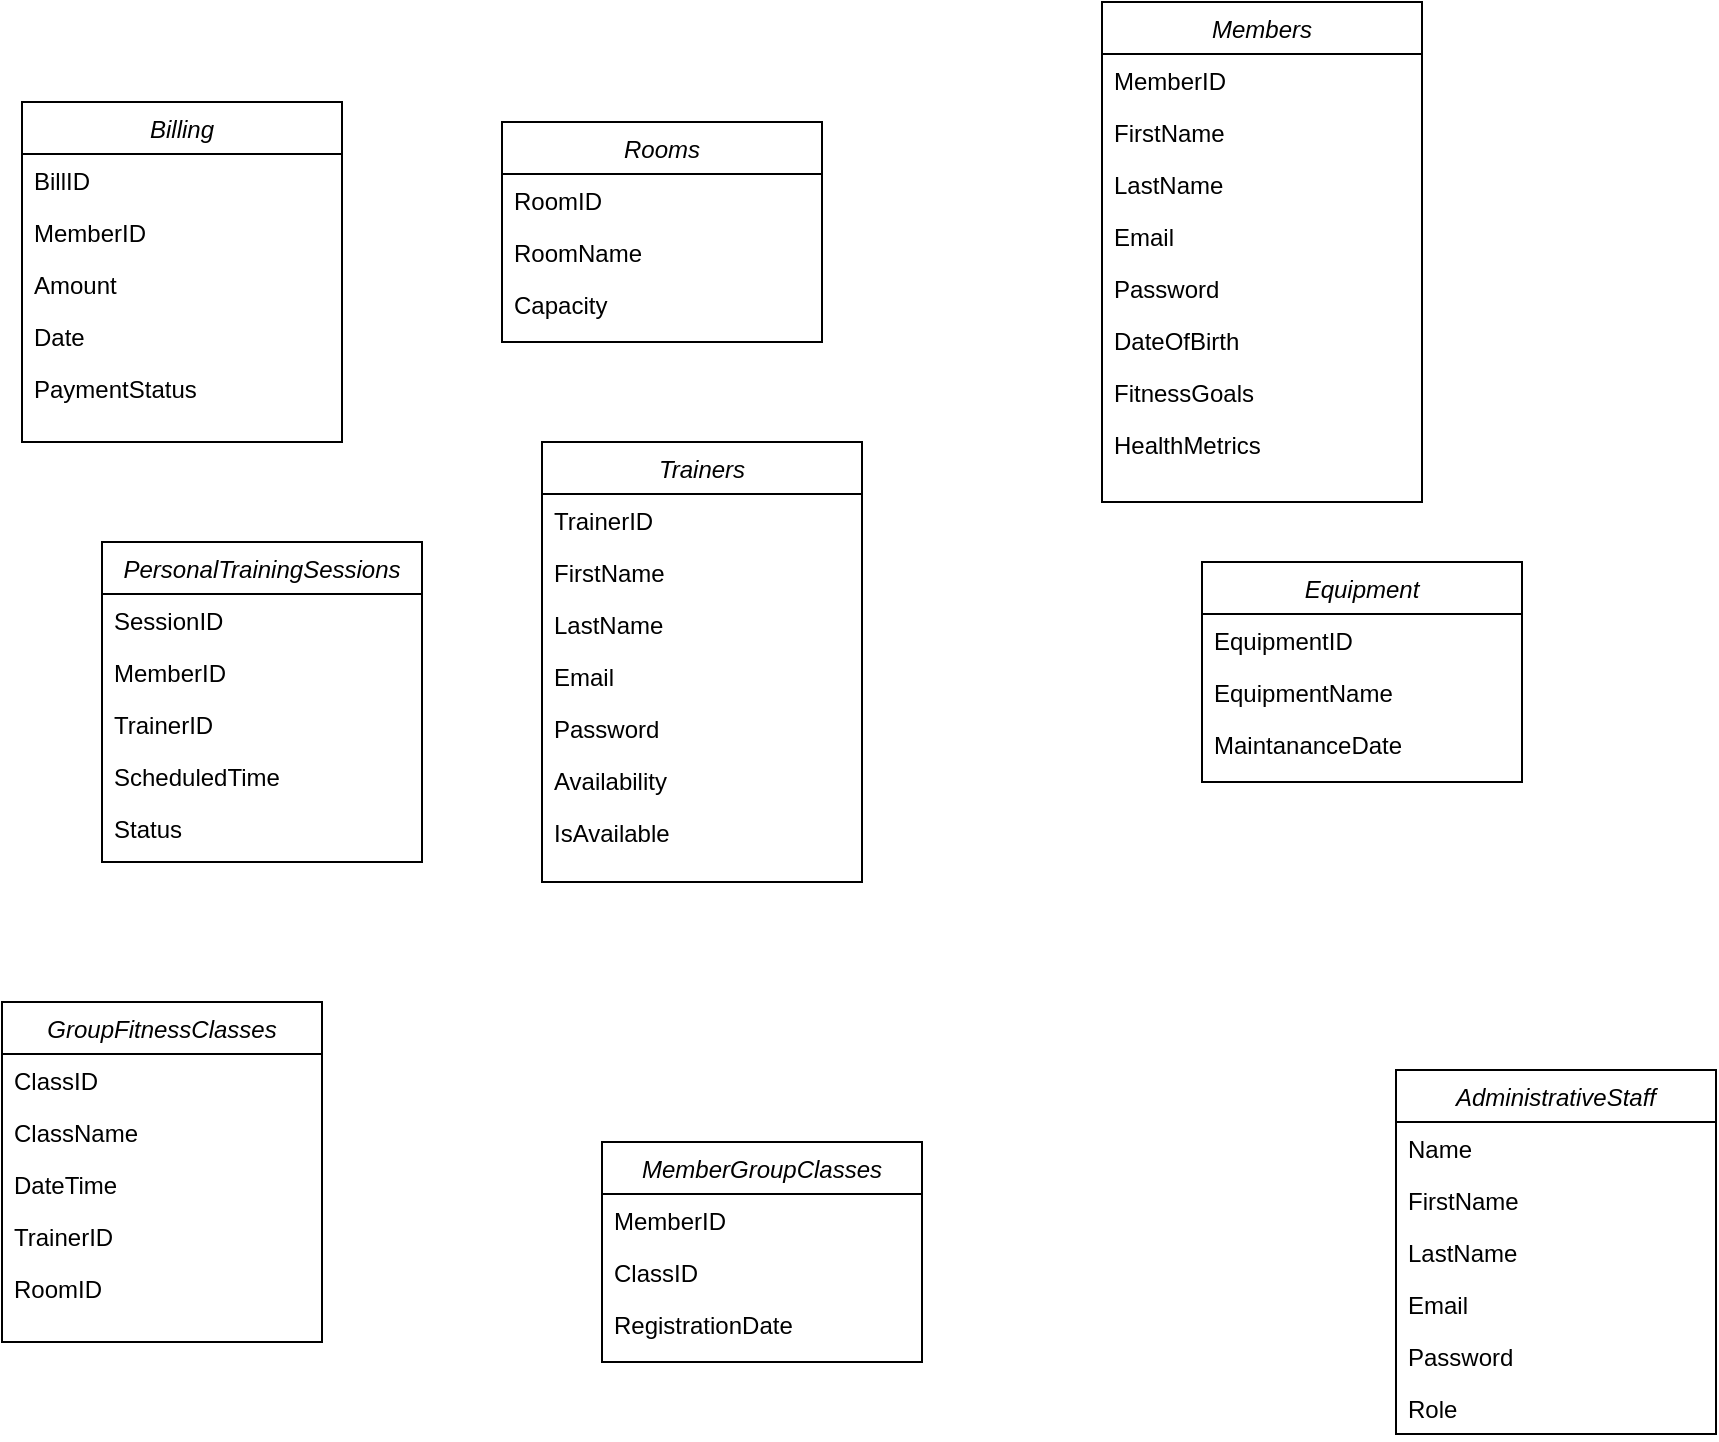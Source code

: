 <mxfile version="24.2.2" type="device">
  <diagram id="C5RBs43oDa-KdzZeNtuy" name="Page-1">
    <mxGraphModel dx="1289" dy="942" grid="1" gridSize="10" guides="1" tooltips="1" connect="1" arrows="1" fold="1" page="1" pageScale="1" pageWidth="1654" pageHeight="1169" math="0" shadow="0">
      <root>
        <mxCell id="WIyWlLk6GJQsqaUBKTNV-0" />
        <mxCell id="WIyWlLk6GJQsqaUBKTNV-1" parent="WIyWlLk6GJQsqaUBKTNV-0" />
        <mxCell id="zkfFHV4jXpPFQw0GAbJ--0" value="Rooms" style="swimlane;fontStyle=2;align=center;verticalAlign=top;childLayout=stackLayout;horizontal=1;startSize=26;horizontalStack=0;resizeParent=1;resizeLast=0;collapsible=1;marginBottom=0;rounded=0;shadow=0;strokeWidth=1;" parent="WIyWlLk6GJQsqaUBKTNV-1" vertex="1">
          <mxGeometry x="300" y="90" width="160" height="110" as="geometry">
            <mxRectangle x="230" y="140" width="160" height="26" as="alternateBounds" />
          </mxGeometry>
        </mxCell>
        <mxCell id="zkfFHV4jXpPFQw0GAbJ--1" value="RoomID" style="text;align=left;verticalAlign=top;spacingLeft=4;spacingRight=4;overflow=hidden;rotatable=0;points=[[0,0.5],[1,0.5]];portConstraint=eastwest;" parent="zkfFHV4jXpPFQw0GAbJ--0" vertex="1">
          <mxGeometry y="26" width="160" height="26" as="geometry" />
        </mxCell>
        <mxCell id="zkfFHV4jXpPFQw0GAbJ--2" value="RoomName" style="text;align=left;verticalAlign=top;spacingLeft=4;spacingRight=4;overflow=hidden;rotatable=0;points=[[0,0.5],[1,0.5]];portConstraint=eastwest;rounded=0;shadow=0;html=0;" parent="zkfFHV4jXpPFQw0GAbJ--0" vertex="1">
          <mxGeometry y="52" width="160" height="26" as="geometry" />
        </mxCell>
        <mxCell id="zkfFHV4jXpPFQw0GAbJ--3" value="Capacity" style="text;align=left;verticalAlign=top;spacingLeft=4;spacingRight=4;overflow=hidden;rotatable=0;points=[[0,0.5],[1,0.5]];portConstraint=eastwest;rounded=0;shadow=0;html=0;" parent="zkfFHV4jXpPFQw0GAbJ--0" vertex="1">
          <mxGeometry y="78" width="160" height="26" as="geometry" />
        </mxCell>
        <mxCell id="oK631P8TpG3E1e_rXetV-6" value="Members" style="swimlane;fontStyle=2;align=center;verticalAlign=top;childLayout=stackLayout;horizontal=1;startSize=26;horizontalStack=0;resizeParent=1;resizeLast=0;collapsible=1;marginBottom=0;rounded=0;shadow=0;strokeWidth=1;" vertex="1" parent="WIyWlLk6GJQsqaUBKTNV-1">
          <mxGeometry x="600" y="30" width="160" height="250" as="geometry">
            <mxRectangle x="230" y="140" width="160" height="26" as="alternateBounds" />
          </mxGeometry>
        </mxCell>
        <mxCell id="oK631P8TpG3E1e_rXetV-7" value="MemberID" style="text;align=left;verticalAlign=top;spacingLeft=4;spacingRight=4;overflow=hidden;rotatable=0;points=[[0,0.5],[1,0.5]];portConstraint=eastwest;" vertex="1" parent="oK631P8TpG3E1e_rXetV-6">
          <mxGeometry y="26" width="160" height="26" as="geometry" />
        </mxCell>
        <mxCell id="oK631P8TpG3E1e_rXetV-8" value="FirstName" style="text;align=left;verticalAlign=top;spacingLeft=4;spacingRight=4;overflow=hidden;rotatable=0;points=[[0,0.5],[1,0.5]];portConstraint=eastwest;rounded=0;shadow=0;html=0;" vertex="1" parent="oK631P8TpG3E1e_rXetV-6">
          <mxGeometry y="52" width="160" height="26" as="geometry" />
        </mxCell>
        <mxCell id="oK631P8TpG3E1e_rXetV-9" value="LastName" style="text;align=left;verticalAlign=top;spacingLeft=4;spacingRight=4;overflow=hidden;rotatable=0;points=[[0,0.5],[1,0.5]];portConstraint=eastwest;rounded=0;shadow=0;html=0;" vertex="1" parent="oK631P8TpG3E1e_rXetV-6">
          <mxGeometry y="78" width="160" height="26" as="geometry" />
        </mxCell>
        <mxCell id="oK631P8TpG3E1e_rXetV-38" value="Email" style="text;align=left;verticalAlign=top;spacingLeft=4;spacingRight=4;overflow=hidden;rotatable=0;points=[[0,0.5],[1,0.5]];portConstraint=eastwest;rounded=0;shadow=0;html=0;" vertex="1" parent="oK631P8TpG3E1e_rXetV-6">
          <mxGeometry y="104" width="160" height="26" as="geometry" />
        </mxCell>
        <mxCell id="oK631P8TpG3E1e_rXetV-39" value="Password" style="text;align=left;verticalAlign=top;spacingLeft=4;spacingRight=4;overflow=hidden;rotatable=0;points=[[0,0.5],[1,0.5]];portConstraint=eastwest;rounded=0;shadow=0;html=0;" vertex="1" parent="oK631P8TpG3E1e_rXetV-6">
          <mxGeometry y="130" width="160" height="26" as="geometry" />
        </mxCell>
        <mxCell id="oK631P8TpG3E1e_rXetV-40" value="DateOfBirth&#xa;" style="text;align=left;verticalAlign=top;spacingLeft=4;spacingRight=4;overflow=hidden;rotatable=0;points=[[0,0.5],[1,0.5]];portConstraint=eastwest;rounded=0;shadow=0;html=0;" vertex="1" parent="oK631P8TpG3E1e_rXetV-6">
          <mxGeometry y="156" width="160" height="26" as="geometry" />
        </mxCell>
        <mxCell id="oK631P8TpG3E1e_rXetV-41" value="FitnessGoals" style="text;align=left;verticalAlign=top;spacingLeft=4;spacingRight=4;overflow=hidden;rotatable=0;points=[[0,0.5],[1,0.5]];portConstraint=eastwest;rounded=0;shadow=0;html=0;" vertex="1" parent="oK631P8TpG3E1e_rXetV-6">
          <mxGeometry y="182" width="160" height="26" as="geometry" />
        </mxCell>
        <mxCell id="oK631P8TpG3E1e_rXetV-48" value="HealthMetrics" style="text;align=left;verticalAlign=top;spacingLeft=4;spacingRight=4;overflow=hidden;rotatable=0;points=[[0,0.5],[1,0.5]];portConstraint=eastwest;rounded=0;shadow=0;html=0;" vertex="1" parent="oK631P8TpG3E1e_rXetV-6">
          <mxGeometry y="208" width="160" height="26" as="geometry" />
        </mxCell>
        <mxCell id="oK631P8TpG3E1e_rXetV-10" value="Trainers" style="swimlane;fontStyle=2;align=center;verticalAlign=top;childLayout=stackLayout;horizontal=1;startSize=26;horizontalStack=0;resizeParent=1;resizeLast=0;collapsible=1;marginBottom=0;rounded=0;shadow=0;strokeWidth=1;" vertex="1" parent="WIyWlLk6GJQsqaUBKTNV-1">
          <mxGeometry x="320" y="250" width="160" height="220" as="geometry">
            <mxRectangle x="230" y="140" width="160" height="26" as="alternateBounds" />
          </mxGeometry>
        </mxCell>
        <mxCell id="oK631P8TpG3E1e_rXetV-11" value="TrainerID" style="text;align=left;verticalAlign=top;spacingLeft=4;spacingRight=4;overflow=hidden;rotatable=0;points=[[0,0.5],[1,0.5]];portConstraint=eastwest;" vertex="1" parent="oK631P8TpG3E1e_rXetV-10">
          <mxGeometry y="26" width="160" height="26" as="geometry" />
        </mxCell>
        <mxCell id="oK631P8TpG3E1e_rXetV-12" value="FirstName" style="text;align=left;verticalAlign=top;spacingLeft=4;spacingRight=4;overflow=hidden;rotatable=0;points=[[0,0.5],[1,0.5]];portConstraint=eastwest;rounded=0;shadow=0;html=0;" vertex="1" parent="oK631P8TpG3E1e_rXetV-10">
          <mxGeometry y="52" width="160" height="26" as="geometry" />
        </mxCell>
        <mxCell id="oK631P8TpG3E1e_rXetV-13" value="LastName" style="text;align=left;verticalAlign=top;spacingLeft=4;spacingRight=4;overflow=hidden;rotatable=0;points=[[0,0.5],[1,0.5]];portConstraint=eastwest;rounded=0;shadow=0;html=0;" vertex="1" parent="oK631P8TpG3E1e_rXetV-10">
          <mxGeometry y="78" width="160" height="26" as="geometry" />
        </mxCell>
        <mxCell id="oK631P8TpG3E1e_rXetV-49" value="Email" style="text;align=left;verticalAlign=top;spacingLeft=4;spacingRight=4;overflow=hidden;rotatable=0;points=[[0,0.5],[1,0.5]];portConstraint=eastwest;rounded=0;shadow=0;html=0;" vertex="1" parent="oK631P8TpG3E1e_rXetV-10">
          <mxGeometry y="104" width="160" height="26" as="geometry" />
        </mxCell>
        <mxCell id="oK631P8TpG3E1e_rXetV-50" value="Password" style="text;align=left;verticalAlign=top;spacingLeft=4;spacingRight=4;overflow=hidden;rotatable=0;points=[[0,0.5],[1,0.5]];portConstraint=eastwest;rounded=0;shadow=0;html=0;" vertex="1" parent="oK631P8TpG3E1e_rXetV-10">
          <mxGeometry y="130" width="160" height="26" as="geometry" />
        </mxCell>
        <mxCell id="oK631P8TpG3E1e_rXetV-51" value="Availability" style="text;align=left;verticalAlign=top;spacingLeft=4;spacingRight=4;overflow=hidden;rotatable=0;points=[[0,0.5],[1,0.5]];portConstraint=eastwest;rounded=0;shadow=0;html=0;" vertex="1" parent="oK631P8TpG3E1e_rXetV-10">
          <mxGeometry y="156" width="160" height="26" as="geometry" />
        </mxCell>
        <mxCell id="oK631P8TpG3E1e_rXetV-52" value="IsAvailable" style="text;align=left;verticalAlign=top;spacingLeft=4;spacingRight=4;overflow=hidden;rotatable=0;points=[[0,0.5],[1,0.5]];portConstraint=eastwest;rounded=0;shadow=0;html=0;" vertex="1" parent="oK631P8TpG3E1e_rXetV-10">
          <mxGeometry y="182" width="160" height="26" as="geometry" />
        </mxCell>
        <mxCell id="oK631P8TpG3E1e_rXetV-14" value="Equipment" style="swimlane;fontStyle=2;align=center;verticalAlign=top;childLayout=stackLayout;horizontal=1;startSize=26;horizontalStack=0;resizeParent=1;resizeLast=0;collapsible=1;marginBottom=0;rounded=0;shadow=0;strokeWidth=1;" vertex="1" parent="WIyWlLk6GJQsqaUBKTNV-1">
          <mxGeometry x="650" y="310" width="160" height="110" as="geometry">
            <mxRectangle x="230" y="140" width="160" height="26" as="alternateBounds" />
          </mxGeometry>
        </mxCell>
        <mxCell id="oK631P8TpG3E1e_rXetV-15" value="EquipmentID" style="text;align=left;verticalAlign=top;spacingLeft=4;spacingRight=4;overflow=hidden;rotatable=0;points=[[0,0.5],[1,0.5]];portConstraint=eastwest;" vertex="1" parent="oK631P8TpG3E1e_rXetV-14">
          <mxGeometry y="26" width="160" height="26" as="geometry" />
        </mxCell>
        <mxCell id="oK631P8TpG3E1e_rXetV-16" value="EquipmentName" style="text;align=left;verticalAlign=top;spacingLeft=4;spacingRight=4;overflow=hidden;rotatable=0;points=[[0,0.5],[1,0.5]];portConstraint=eastwest;rounded=0;shadow=0;html=0;" vertex="1" parent="oK631P8TpG3E1e_rXetV-14">
          <mxGeometry y="52" width="160" height="26" as="geometry" />
        </mxCell>
        <mxCell id="oK631P8TpG3E1e_rXetV-17" value="MaintananceDate" style="text;align=left;verticalAlign=top;spacingLeft=4;spacingRight=4;overflow=hidden;rotatable=0;points=[[0,0.5],[1,0.5]];portConstraint=eastwest;rounded=0;shadow=0;html=0;" vertex="1" parent="oK631P8TpG3E1e_rXetV-14">
          <mxGeometry y="78" width="160" height="26" as="geometry" />
        </mxCell>
        <mxCell id="oK631P8TpG3E1e_rXetV-18" value="AdministrativeStaff" style="swimlane;fontStyle=2;align=center;verticalAlign=top;childLayout=stackLayout;horizontal=1;startSize=26;horizontalStack=0;resizeParent=1;resizeLast=0;collapsible=1;marginBottom=0;rounded=0;shadow=0;strokeWidth=1;" vertex="1" parent="WIyWlLk6GJQsqaUBKTNV-1">
          <mxGeometry x="747" y="564" width="160" height="182" as="geometry">
            <mxRectangle x="230" y="140" width="160" height="26" as="alternateBounds" />
          </mxGeometry>
        </mxCell>
        <mxCell id="oK631P8TpG3E1e_rXetV-19" value="Name" style="text;align=left;verticalAlign=top;spacingLeft=4;spacingRight=4;overflow=hidden;rotatable=0;points=[[0,0.5],[1,0.5]];portConstraint=eastwest;" vertex="1" parent="oK631P8TpG3E1e_rXetV-18">
          <mxGeometry y="26" width="160" height="26" as="geometry" />
        </mxCell>
        <mxCell id="oK631P8TpG3E1e_rXetV-53" value="FirstName" style="text;align=left;verticalAlign=top;spacingLeft=4;spacingRight=4;overflow=hidden;rotatable=0;points=[[0,0.5],[1,0.5]];portConstraint=eastwest;rounded=0;shadow=0;html=0;" vertex="1" parent="oK631P8TpG3E1e_rXetV-18">
          <mxGeometry y="52" width="160" height="26" as="geometry" />
        </mxCell>
        <mxCell id="oK631P8TpG3E1e_rXetV-54" value="LastName" style="text;align=left;verticalAlign=top;spacingLeft=4;spacingRight=4;overflow=hidden;rotatable=0;points=[[0,0.5],[1,0.5]];portConstraint=eastwest;rounded=0;shadow=0;html=0;" vertex="1" parent="oK631P8TpG3E1e_rXetV-18">
          <mxGeometry y="78" width="160" height="26" as="geometry" />
        </mxCell>
        <mxCell id="oK631P8TpG3E1e_rXetV-55" value="Email" style="text;align=left;verticalAlign=top;spacingLeft=4;spacingRight=4;overflow=hidden;rotatable=0;points=[[0,0.5],[1,0.5]];portConstraint=eastwest;rounded=0;shadow=0;html=0;" vertex="1" parent="oK631P8TpG3E1e_rXetV-18">
          <mxGeometry y="104" width="160" height="26" as="geometry" />
        </mxCell>
        <mxCell id="oK631P8TpG3E1e_rXetV-56" value="Password" style="text;align=left;verticalAlign=top;spacingLeft=4;spacingRight=4;overflow=hidden;rotatable=0;points=[[0,0.5],[1,0.5]];portConstraint=eastwest;rounded=0;shadow=0;html=0;" vertex="1" parent="oK631P8TpG3E1e_rXetV-18">
          <mxGeometry y="130" width="160" height="26" as="geometry" />
        </mxCell>
        <mxCell id="oK631P8TpG3E1e_rXetV-57" value="Role" style="text;align=left;verticalAlign=top;spacingLeft=4;spacingRight=4;overflow=hidden;rotatable=0;points=[[0,0.5],[1,0.5]];portConstraint=eastwest;rounded=0;shadow=0;html=0;" vertex="1" parent="oK631P8TpG3E1e_rXetV-18">
          <mxGeometry y="156" width="160" height="26" as="geometry" />
        </mxCell>
        <mxCell id="oK631P8TpG3E1e_rXetV-22" value="PersonalTrainingSessions" style="swimlane;fontStyle=2;align=center;verticalAlign=top;childLayout=stackLayout;horizontal=1;startSize=26;horizontalStack=0;resizeParent=1;resizeLast=0;collapsible=1;marginBottom=0;rounded=0;shadow=0;strokeWidth=1;" vertex="1" parent="WIyWlLk6GJQsqaUBKTNV-1">
          <mxGeometry x="100" y="300" width="160" height="160" as="geometry">
            <mxRectangle x="230" y="140" width="160" height="26" as="alternateBounds" />
          </mxGeometry>
        </mxCell>
        <mxCell id="oK631P8TpG3E1e_rXetV-23" value="SessionID" style="text;align=left;verticalAlign=top;spacingLeft=4;spacingRight=4;overflow=hidden;rotatable=0;points=[[0,0.5],[1,0.5]];portConstraint=eastwest;" vertex="1" parent="oK631P8TpG3E1e_rXetV-22">
          <mxGeometry y="26" width="160" height="26" as="geometry" />
        </mxCell>
        <mxCell id="oK631P8TpG3E1e_rXetV-24" value="MemberID" style="text;align=left;verticalAlign=top;spacingLeft=4;spacingRight=4;overflow=hidden;rotatable=0;points=[[0,0.5],[1,0.5]];portConstraint=eastwest;rounded=0;shadow=0;html=0;" vertex="1" parent="oK631P8TpG3E1e_rXetV-22">
          <mxGeometry y="52" width="160" height="26" as="geometry" />
        </mxCell>
        <mxCell id="oK631P8TpG3E1e_rXetV-25" value="TrainerID" style="text;align=left;verticalAlign=top;spacingLeft=4;spacingRight=4;overflow=hidden;rotatable=0;points=[[0,0.5],[1,0.5]];portConstraint=eastwest;rounded=0;shadow=0;html=0;" vertex="1" parent="oK631P8TpG3E1e_rXetV-22">
          <mxGeometry y="78" width="160" height="26" as="geometry" />
        </mxCell>
        <mxCell id="oK631P8TpG3E1e_rXetV-58" value="ScheduledTime" style="text;align=left;verticalAlign=top;spacingLeft=4;spacingRight=4;overflow=hidden;rotatable=0;points=[[0,0.5],[1,0.5]];portConstraint=eastwest;rounded=0;shadow=0;html=0;" vertex="1" parent="oK631P8TpG3E1e_rXetV-22">
          <mxGeometry y="104" width="160" height="26" as="geometry" />
        </mxCell>
        <mxCell id="oK631P8TpG3E1e_rXetV-61" value="Status" style="text;align=left;verticalAlign=top;spacingLeft=4;spacingRight=4;overflow=hidden;rotatable=0;points=[[0,0.5],[1,0.5]];portConstraint=eastwest;rounded=0;shadow=0;html=0;" vertex="1" parent="oK631P8TpG3E1e_rXetV-22">
          <mxGeometry y="130" width="160" height="26" as="geometry" />
        </mxCell>
        <mxCell id="oK631P8TpG3E1e_rXetV-26" value="MemberGroupClasses" style="swimlane;fontStyle=2;align=center;verticalAlign=top;childLayout=stackLayout;horizontal=1;startSize=26;horizontalStack=0;resizeParent=1;resizeLast=0;collapsible=1;marginBottom=0;rounded=0;shadow=0;strokeWidth=1;" vertex="1" parent="WIyWlLk6GJQsqaUBKTNV-1">
          <mxGeometry x="350" y="600" width="160" height="110" as="geometry">
            <mxRectangle x="230" y="140" width="160" height="26" as="alternateBounds" />
          </mxGeometry>
        </mxCell>
        <mxCell id="oK631P8TpG3E1e_rXetV-27" value="MemberID" style="text;align=left;verticalAlign=top;spacingLeft=4;spacingRight=4;overflow=hidden;rotatable=0;points=[[0,0.5],[1,0.5]];portConstraint=eastwest;" vertex="1" parent="oK631P8TpG3E1e_rXetV-26">
          <mxGeometry y="26" width="160" height="26" as="geometry" />
        </mxCell>
        <mxCell id="oK631P8TpG3E1e_rXetV-28" value="ClassID" style="text;align=left;verticalAlign=top;spacingLeft=4;spacingRight=4;overflow=hidden;rotatable=0;points=[[0,0.5],[1,0.5]];portConstraint=eastwest;rounded=0;shadow=0;html=0;" vertex="1" parent="oK631P8TpG3E1e_rXetV-26">
          <mxGeometry y="52" width="160" height="26" as="geometry" />
        </mxCell>
        <mxCell id="oK631P8TpG3E1e_rXetV-29" value="RegistrationDate" style="text;align=left;verticalAlign=top;spacingLeft=4;spacingRight=4;overflow=hidden;rotatable=0;points=[[0,0.5],[1,0.5]];portConstraint=eastwest;rounded=0;shadow=0;html=0;" vertex="1" parent="oK631P8TpG3E1e_rXetV-26">
          <mxGeometry y="78" width="160" height="26" as="geometry" />
        </mxCell>
        <mxCell id="oK631P8TpG3E1e_rXetV-30" value="GroupFitnessClasses" style="swimlane;fontStyle=2;align=center;verticalAlign=top;childLayout=stackLayout;horizontal=1;startSize=26;horizontalStack=0;resizeParent=1;resizeLast=0;collapsible=1;marginBottom=0;rounded=0;shadow=0;strokeWidth=1;" vertex="1" parent="WIyWlLk6GJQsqaUBKTNV-1">
          <mxGeometry x="50" y="530" width="160" height="170" as="geometry">
            <mxRectangle x="230" y="140" width="160" height="26" as="alternateBounds" />
          </mxGeometry>
        </mxCell>
        <mxCell id="oK631P8TpG3E1e_rXetV-62" value="ClassID" style="text;align=left;verticalAlign=top;spacingLeft=4;spacingRight=4;overflow=hidden;rotatable=0;points=[[0,0.5],[1,0.5]];portConstraint=eastwest;" vertex="1" parent="oK631P8TpG3E1e_rXetV-30">
          <mxGeometry y="26" width="160" height="26" as="geometry" />
        </mxCell>
        <mxCell id="oK631P8TpG3E1e_rXetV-63" value="ClassName" style="text;align=left;verticalAlign=top;spacingLeft=4;spacingRight=4;overflow=hidden;rotatable=0;points=[[0,0.5],[1,0.5]];portConstraint=eastwest;rounded=0;shadow=0;html=0;" vertex="1" parent="oK631P8TpG3E1e_rXetV-30">
          <mxGeometry y="52" width="160" height="26" as="geometry" />
        </mxCell>
        <mxCell id="oK631P8TpG3E1e_rXetV-64" value="DateTime" style="text;align=left;verticalAlign=top;spacingLeft=4;spacingRight=4;overflow=hidden;rotatable=0;points=[[0,0.5],[1,0.5]];portConstraint=eastwest;rounded=0;shadow=0;html=0;" vertex="1" parent="oK631P8TpG3E1e_rXetV-30">
          <mxGeometry y="78" width="160" height="26" as="geometry" />
        </mxCell>
        <mxCell id="oK631P8TpG3E1e_rXetV-66" value="TrainerID" style="text;align=left;verticalAlign=top;spacingLeft=4;spacingRight=4;overflow=hidden;rotatable=0;points=[[0,0.5],[1,0.5]];portConstraint=eastwest;rounded=0;shadow=0;html=0;" vertex="1" parent="oK631P8TpG3E1e_rXetV-30">
          <mxGeometry y="104" width="160" height="26" as="geometry" />
        </mxCell>
        <mxCell id="oK631P8TpG3E1e_rXetV-65" value="RoomID" style="text;align=left;verticalAlign=top;spacingLeft=4;spacingRight=4;overflow=hidden;rotatable=0;points=[[0,0.5],[1,0.5]];portConstraint=eastwest;rounded=0;shadow=0;html=0;" vertex="1" parent="oK631P8TpG3E1e_rXetV-30">
          <mxGeometry y="130" width="160" height="26" as="geometry" />
        </mxCell>
        <mxCell id="oK631P8TpG3E1e_rXetV-67" value="Billing" style="swimlane;fontStyle=2;align=center;verticalAlign=top;childLayout=stackLayout;horizontal=1;startSize=26;horizontalStack=0;resizeParent=1;resizeLast=0;collapsible=1;marginBottom=0;rounded=0;shadow=0;strokeWidth=1;" vertex="1" parent="WIyWlLk6GJQsqaUBKTNV-1">
          <mxGeometry x="60" y="80" width="160" height="170" as="geometry">
            <mxRectangle x="230" y="140" width="160" height="26" as="alternateBounds" />
          </mxGeometry>
        </mxCell>
        <mxCell id="oK631P8TpG3E1e_rXetV-68" value="BillID" style="text;align=left;verticalAlign=top;spacingLeft=4;spacingRight=4;overflow=hidden;rotatable=0;points=[[0,0.5],[1,0.5]];portConstraint=eastwest;" vertex="1" parent="oK631P8TpG3E1e_rXetV-67">
          <mxGeometry y="26" width="160" height="26" as="geometry" />
        </mxCell>
        <mxCell id="oK631P8TpG3E1e_rXetV-69" value="MemberID" style="text;align=left;verticalAlign=top;spacingLeft=4;spacingRight=4;overflow=hidden;rotatable=0;points=[[0,0.5],[1,0.5]];portConstraint=eastwest;rounded=0;shadow=0;html=0;" vertex="1" parent="oK631P8TpG3E1e_rXetV-67">
          <mxGeometry y="52" width="160" height="26" as="geometry" />
        </mxCell>
        <mxCell id="oK631P8TpG3E1e_rXetV-70" value="Amount" style="text;align=left;verticalAlign=top;spacingLeft=4;spacingRight=4;overflow=hidden;rotatable=0;points=[[0,0.5],[1,0.5]];portConstraint=eastwest;rounded=0;shadow=0;html=0;" vertex="1" parent="oK631P8TpG3E1e_rXetV-67">
          <mxGeometry y="78" width="160" height="26" as="geometry" />
        </mxCell>
        <mxCell id="oK631P8TpG3E1e_rXetV-71" value="Date" style="text;align=left;verticalAlign=top;spacingLeft=4;spacingRight=4;overflow=hidden;rotatable=0;points=[[0,0.5],[1,0.5]];portConstraint=eastwest;rounded=0;shadow=0;html=0;" vertex="1" parent="oK631P8TpG3E1e_rXetV-67">
          <mxGeometry y="104" width="160" height="26" as="geometry" />
        </mxCell>
        <mxCell id="oK631P8TpG3E1e_rXetV-72" value="PaymentStatus" style="text;align=left;verticalAlign=top;spacingLeft=4;spacingRight=4;overflow=hidden;rotatable=0;points=[[0,0.5],[1,0.5]];portConstraint=eastwest;rounded=0;shadow=0;html=0;" vertex="1" parent="oK631P8TpG3E1e_rXetV-67">
          <mxGeometry y="130" width="160" height="26" as="geometry" />
        </mxCell>
      </root>
    </mxGraphModel>
  </diagram>
</mxfile>
